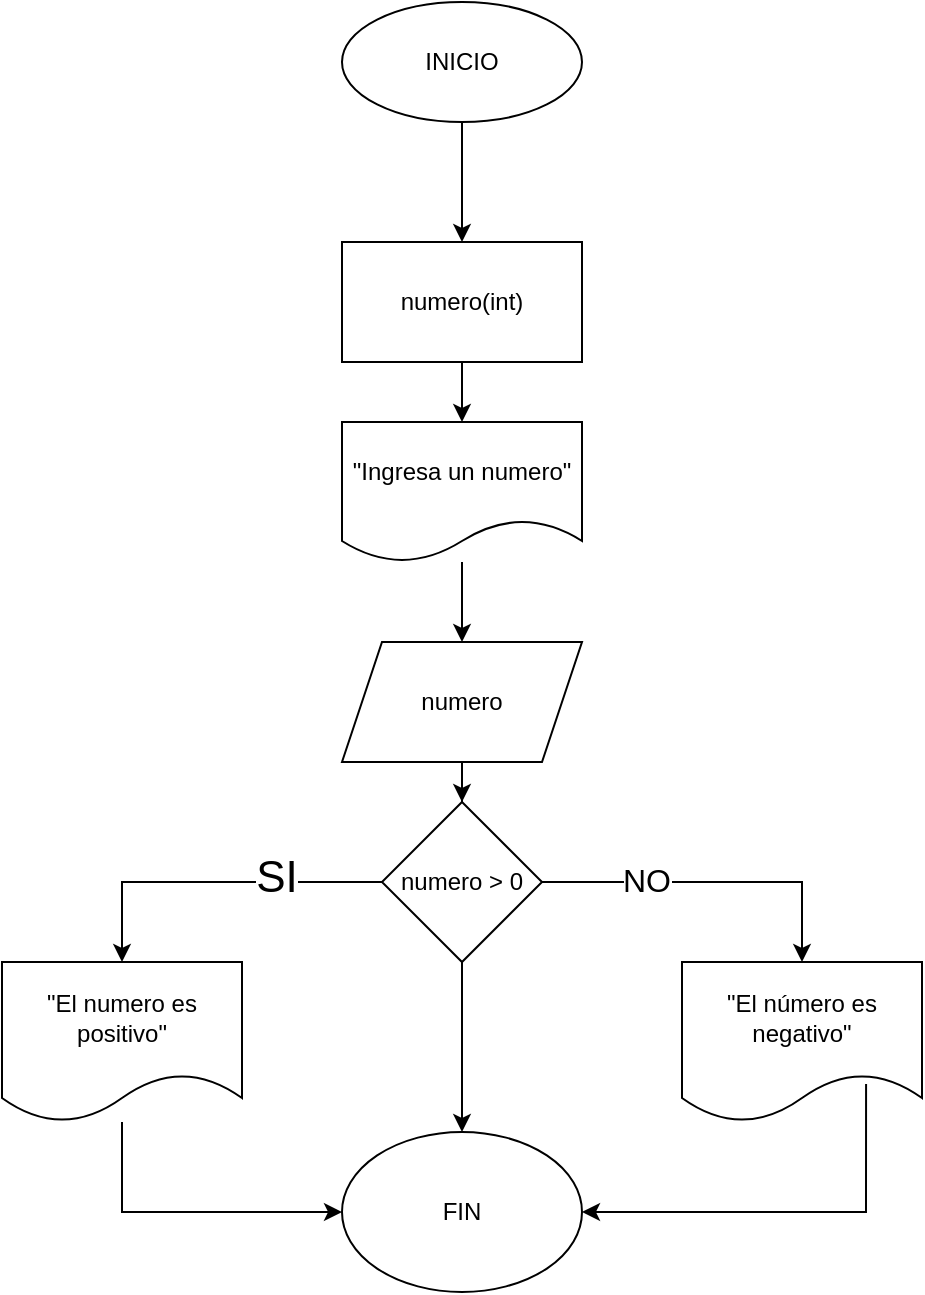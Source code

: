 <mxfile version="20.4.0" type="device"><diagram id="L2_8AzZydoUTPN-ZoBef" name="Página-1"><mxGraphModel dx="1098" dy="777" grid="1" gridSize="10" guides="1" tooltips="1" connect="1" arrows="1" fold="1" page="1" pageScale="1" pageWidth="827" pageHeight="1169" math="0" shadow="0"><root><mxCell id="0"/><mxCell id="1" parent="0"/><mxCell id="K7OWzXbH1IfdWcYCJ4Tt-11" style="edgeStyle=orthogonalEdgeStyle;rounded=0;orthogonalLoop=1;jettySize=auto;html=1;exitX=0.5;exitY=1;exitDx=0;exitDy=0;entryX=0.5;entryY=0;entryDx=0;entryDy=0;" parent="1" source="K7OWzXbH1IfdWcYCJ4Tt-1" target="K7OWzXbH1IfdWcYCJ4Tt-3" edge="1"><mxGeometry relative="1" as="geometry"/></mxCell><mxCell id="K7OWzXbH1IfdWcYCJ4Tt-1" value="INICIO&lt;br&gt;" style="ellipse;whiteSpace=wrap;html=1;" parent="1" vertex="1"><mxGeometry x="230" y="20" width="120" height="60" as="geometry"/></mxCell><mxCell id="K7OWzXbH1IfdWcYCJ4Tt-2" value="FIN" style="ellipse;whiteSpace=wrap;html=1;" parent="1" vertex="1"><mxGeometry x="230" y="585" width="120" height="80" as="geometry"/></mxCell><mxCell id="K7OWzXbH1IfdWcYCJ4Tt-12" style="edgeStyle=orthogonalEdgeStyle;rounded=0;orthogonalLoop=1;jettySize=auto;html=1;exitX=0.5;exitY=1;exitDx=0;exitDy=0;entryX=0.5;entryY=0;entryDx=0;entryDy=0;" parent="1" source="K7OWzXbH1IfdWcYCJ4Tt-3" target="K7OWzXbH1IfdWcYCJ4Tt-4" edge="1"><mxGeometry relative="1" as="geometry"/></mxCell><mxCell id="K7OWzXbH1IfdWcYCJ4Tt-3" value="numero(int)" style="rounded=0;whiteSpace=wrap;html=1;" parent="1" vertex="1"><mxGeometry x="230" y="140" width="120" height="60" as="geometry"/></mxCell><mxCell id="K7OWzXbH1IfdWcYCJ4Tt-14" style="edgeStyle=orthogonalEdgeStyle;rounded=0;orthogonalLoop=1;jettySize=auto;html=1;entryX=0.5;entryY=0;entryDx=0;entryDy=0;" parent="1" source="K7OWzXbH1IfdWcYCJ4Tt-4" target="K7OWzXbH1IfdWcYCJ4Tt-6" edge="1"><mxGeometry relative="1" as="geometry"/></mxCell><mxCell id="K7OWzXbH1IfdWcYCJ4Tt-4" value="&quot;Ingresa un numero&quot;" style="shape=document;whiteSpace=wrap;html=1;boundedLbl=1;" parent="1" vertex="1"><mxGeometry x="230" y="230" width="120" height="70" as="geometry"/></mxCell><mxCell id="K7OWzXbH1IfdWcYCJ4Tt-9" style="edgeStyle=orthogonalEdgeStyle;rounded=0;orthogonalLoop=1;jettySize=auto;html=1;exitX=0;exitY=0.5;exitDx=0;exitDy=0;entryX=0.5;entryY=0;entryDx=0;entryDy=0;" parent="1" source="K7OWzXbH1IfdWcYCJ4Tt-5" target="K7OWzXbH1IfdWcYCJ4Tt-8" edge="1"><mxGeometry relative="1" as="geometry"><mxPoint x="120" y="480" as="targetPoint"/></mxGeometry></mxCell><mxCell id="K7OWzXbH1IfdWcYCJ4Tt-13" value="SI" style="edgeLabel;html=1;align=center;verticalAlign=middle;resizable=0;points=[];fontSize=22;" parent="K7OWzXbH1IfdWcYCJ4Tt-9" vertex="1" connectable="0"><mxGeometry x="-0.373" y="-2" relative="1" as="geometry"><mxPoint as="offset"/></mxGeometry></mxCell><mxCell id="K7OWzXbH1IfdWcYCJ4Tt-16" style="edgeStyle=orthogonalEdgeStyle;rounded=0;orthogonalLoop=1;jettySize=auto;html=1;entryX=0.5;entryY=0;entryDx=0;entryDy=0;" parent="1" source="K7OWzXbH1IfdWcYCJ4Tt-5" target="K7OWzXbH1IfdWcYCJ4Tt-2" edge="1"><mxGeometry relative="1" as="geometry"/></mxCell><mxCell id="QX0wXLugD2wWjFB6m1IH-2" style="edgeStyle=orthogonalEdgeStyle;rounded=0;orthogonalLoop=1;jettySize=auto;html=1;exitX=1;exitY=0.5;exitDx=0;exitDy=0;entryX=0.5;entryY=0;entryDx=0;entryDy=0;fontColor=#000000;" edge="1" parent="1" source="K7OWzXbH1IfdWcYCJ4Tt-5" target="QX0wXLugD2wWjFB6m1IH-1"><mxGeometry relative="1" as="geometry"/></mxCell><mxCell id="QX0wXLugD2wWjFB6m1IH-4" value="NO" style="edgeLabel;html=1;align=center;verticalAlign=middle;resizable=0;points=[];fontColor=#000000;fontSize=16;" vertex="1" connectable="0" parent="QX0wXLugD2wWjFB6m1IH-2"><mxGeometry x="-0.388" y="1" relative="1" as="geometry"><mxPoint as="offset"/></mxGeometry></mxCell><mxCell id="K7OWzXbH1IfdWcYCJ4Tt-5" value="numero &amp;gt; 0" style="rhombus;whiteSpace=wrap;html=1;" parent="1" vertex="1"><mxGeometry x="250" y="420" width="80" height="80" as="geometry"/></mxCell><mxCell id="K7OWzXbH1IfdWcYCJ4Tt-15" style="edgeStyle=orthogonalEdgeStyle;rounded=0;orthogonalLoop=1;jettySize=auto;html=1;entryX=0.5;entryY=0;entryDx=0;entryDy=0;" parent="1" source="K7OWzXbH1IfdWcYCJ4Tt-6" target="K7OWzXbH1IfdWcYCJ4Tt-5" edge="1"><mxGeometry relative="1" as="geometry"/></mxCell><mxCell id="K7OWzXbH1IfdWcYCJ4Tt-6" value="numero" style="shape=parallelogram;perimeter=parallelogramPerimeter;whiteSpace=wrap;html=1;fixedSize=1;" parent="1" vertex="1"><mxGeometry x="230" y="340" width="120" height="60" as="geometry"/></mxCell><mxCell id="K7OWzXbH1IfdWcYCJ4Tt-18" style="edgeStyle=orthogonalEdgeStyle;rounded=0;orthogonalLoop=1;jettySize=auto;html=1;entryX=0;entryY=0.5;entryDx=0;entryDy=0;" parent="1" source="K7OWzXbH1IfdWcYCJ4Tt-8" target="K7OWzXbH1IfdWcYCJ4Tt-2" edge="1"><mxGeometry relative="1" as="geometry"><Array as="points"><mxPoint x="120" y="625"/></Array></mxGeometry></mxCell><mxCell id="K7OWzXbH1IfdWcYCJ4Tt-8" value="&quot;El numero es positivo&quot;" style="shape=document;whiteSpace=wrap;html=1;boundedLbl=1;" parent="1" vertex="1"><mxGeometry x="60" y="500" width="120" height="80" as="geometry"/></mxCell><mxCell id="QX0wXLugD2wWjFB6m1IH-5" style="edgeStyle=orthogonalEdgeStyle;rounded=0;orthogonalLoop=1;jettySize=auto;html=1;entryX=1;entryY=0.5;entryDx=0;entryDy=0;fontSize=16;fontColor=#000000;exitX=0.767;exitY=0.763;exitDx=0;exitDy=0;exitPerimeter=0;" edge="1" parent="1" source="QX0wXLugD2wWjFB6m1IH-1" target="K7OWzXbH1IfdWcYCJ4Tt-2"><mxGeometry relative="1" as="geometry"><Array as="points"><mxPoint x="492" y="625"/></Array></mxGeometry></mxCell><mxCell id="QX0wXLugD2wWjFB6m1IH-1" value="&quot;El número es negativo&quot;" style="shape=document;whiteSpace=wrap;html=1;boundedLbl=1;" vertex="1" parent="1"><mxGeometry x="400" y="500" width="120" height="80" as="geometry"/></mxCell></root></mxGraphModel></diagram></mxfile>